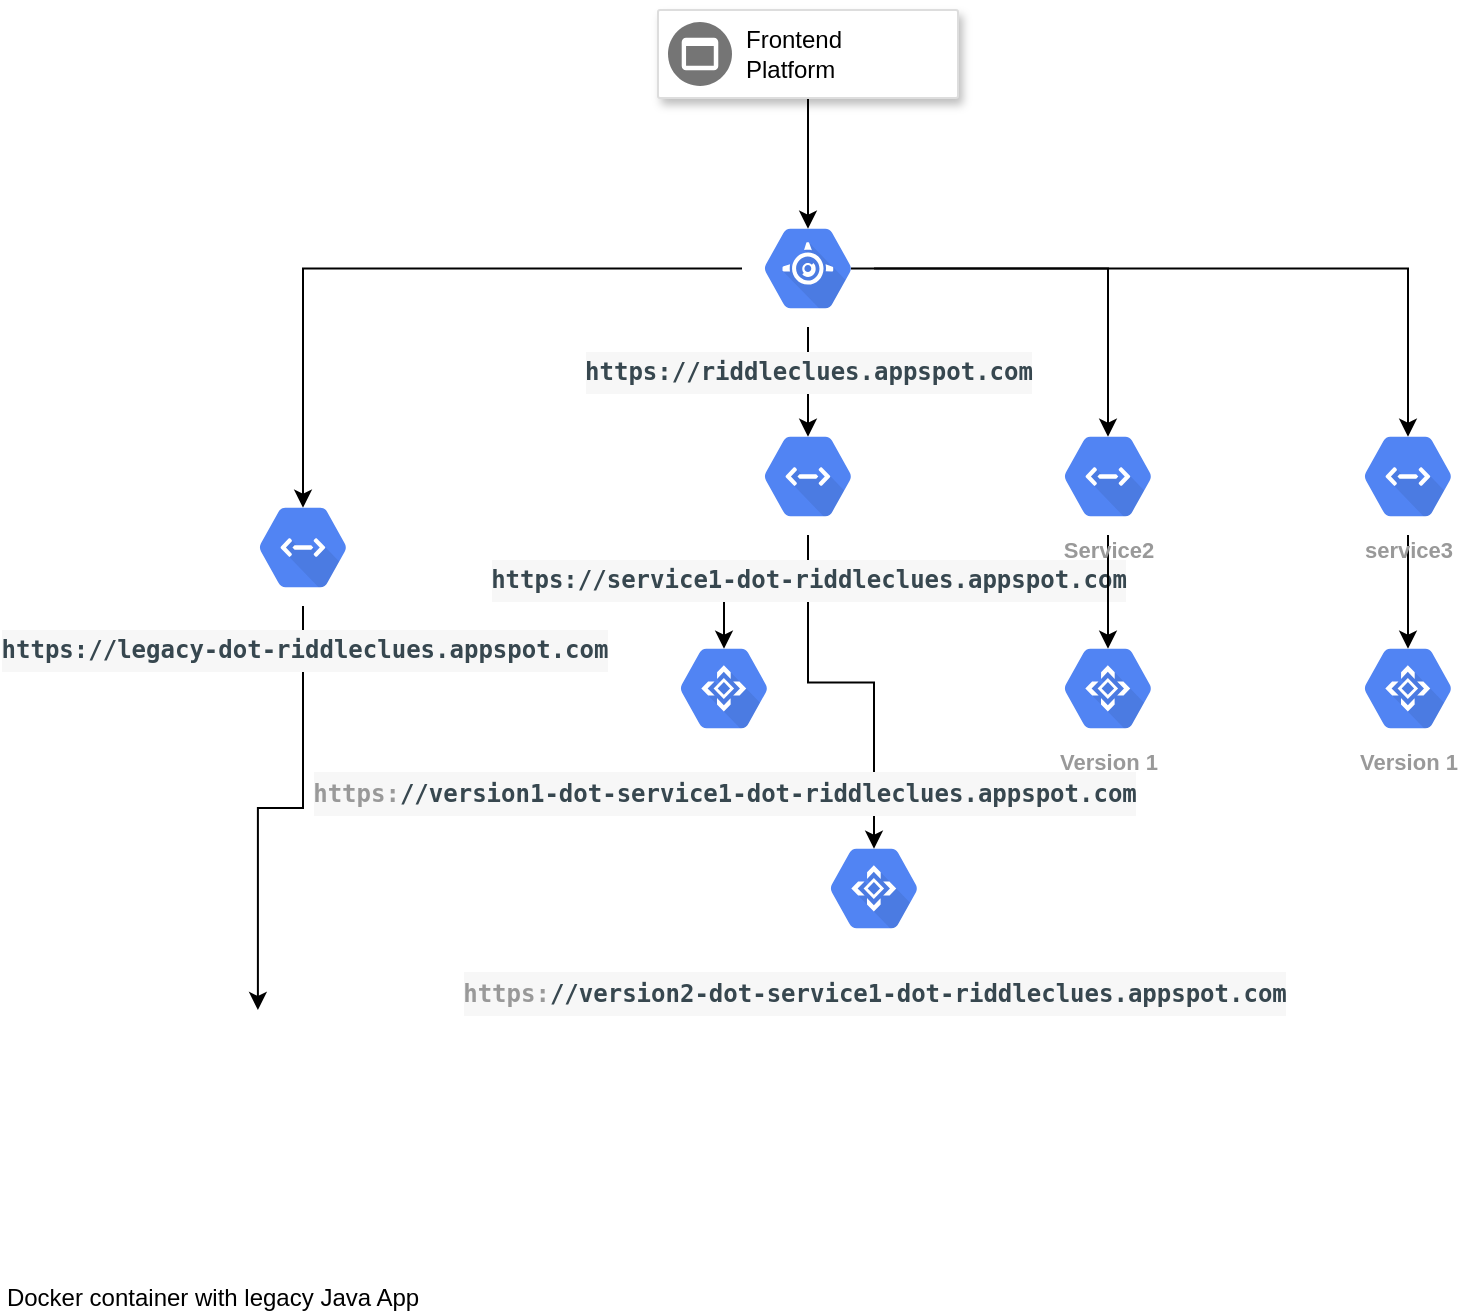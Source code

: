 <mxfile version="12.1.9" type="github" pages="1"><diagram id="JTtrVGp-QAp6LMzi9uD0" name="Page-1"><mxGraphModel dx="2928" dy="1059" grid="1" gridSize="10" guides="1" tooltips="1" connect="1" arrows="1" fold="1" page="1" pageScale="1" pageWidth="827" pageHeight="1169" math="0" shadow="0"><root><mxCell id="0"/><mxCell id="1" parent="0"/><mxCell id="okmK4LSo79fbY8UzBxnW-20" style="edgeStyle=orthogonalEdgeStyle;rounded=0;orthogonalLoop=1;jettySize=auto;html=1;entryX=0.5;entryY=0.16;entryDx=0;entryDy=0;entryPerimeter=0;" edge="1" parent="1" source="okmK4LSo79fbY8UzBxnW-1" target="okmK4LSo79fbY8UzBxnW-6"><mxGeometry relative="1" as="geometry"/></mxCell><mxCell id="okmK4LSo79fbY8UzBxnW-22" style="edgeStyle=orthogonalEdgeStyle;rounded=0;orthogonalLoop=1;jettySize=auto;html=1;exitX=0.825;exitY=0.5;exitDx=0;exitDy=0;exitPerimeter=0;entryX=0.5;entryY=0.16;entryDx=0;entryDy=0;entryPerimeter=0;" edge="1" parent="1" source="okmK4LSo79fbY8UzBxnW-1" target="okmK4LSo79fbY8UzBxnW-13"><mxGeometry relative="1" as="geometry"/></mxCell><mxCell id="okmK4LSo79fbY8UzBxnW-23" style="edgeStyle=orthogonalEdgeStyle;rounded=0;orthogonalLoop=1;jettySize=auto;html=1;entryX=0.5;entryY=0.16;entryDx=0;entryDy=0;entryPerimeter=0;" edge="1" parent="1" source="okmK4LSo79fbY8UzBxnW-1" target="okmK4LSo79fbY8UzBxnW-12"><mxGeometry relative="1" as="geometry"/></mxCell><mxCell id="okmK4LSo79fbY8UzBxnW-24" style="edgeStyle=orthogonalEdgeStyle;rounded=0;orthogonalLoop=1;jettySize=auto;html=1;entryX=0.5;entryY=0.16;entryDx=0;entryDy=0;entryPerimeter=0;" edge="1" parent="1" source="okmK4LSo79fbY8UzBxnW-1" target="okmK4LSo79fbY8UzBxnW-11"><mxGeometry relative="1" as="geometry"/></mxCell><mxCell id="okmK4LSo79fbY8UzBxnW-1" value="&lt;pre style=&quot;line-height: 15.0pt ; background: #f7f7f7&quot;&gt;&lt;span style=&quot;font-size: 9.0pt ; color: #37474f&quot;&gt;https://riddleclues.appspot.com&lt;/span&gt;&lt;/pre&gt;" style="html=1;fillColor=#5184F3;strokeColor=none;verticalAlign=top;labelPosition=center;verticalLabelPosition=bottom;align=center;spacingTop=-6;fontSize=11;fontStyle=1;fontColor=#999999;shape=mxgraph.gcp2.hexIcon;prIcon=app_engine" vertex="1" parent="1"><mxGeometry x="380" y="160" width="66" height="58.5" as="geometry"/></mxCell><mxCell id="okmK4LSo79fbY8UzBxnW-43" style="edgeStyle=orthogonalEdgeStyle;rounded=0;orthogonalLoop=1;jettySize=auto;html=1;" edge="1" parent="1" source="okmK4LSo79fbY8UzBxnW-6" target="okmK4LSo79fbY8UzBxnW-2"><mxGeometry relative="1" as="geometry"/></mxCell><mxCell id="okmK4LSo79fbY8UzBxnW-6" value="&lt;pre style=&quot;line-height: 15pt ; background: rgb(247 , 247 , 247)&quot;&gt;&lt;span style=&quot;font-size: 9pt ; color: rgb(55 , 71 , 79)&quot;&gt;https://legacy-dot-riddleclues.appspot.com&lt;/span&gt;&lt;/pre&gt;" style="html=1;fillColor=#5184F3;strokeColor=none;verticalAlign=top;labelPosition=center;verticalLabelPosition=bottom;align=center;spacingTop=-6;fontSize=11;fontStyle=1;fontColor=#999999;shape=mxgraph.gcp2.hexIcon;prIcon=cloud_endpoints" vertex="1" parent="1"><mxGeometry x="127.5" y="299.5" width="66" height="58.5" as="geometry"/></mxCell><mxCell id="okmK4LSo79fbY8UzBxnW-7" value="&lt;pre style=&quot;line-height: 15.0pt ; background: #f7f7f7&quot;&gt;&lt;span style=&quot;font-size: 9.0pt&quot;&gt;https:&lt;span style=&quot;color: #37474f&quot;&gt;//version2-dot-service1-dot-riddleclues.appspot.com&lt;/span&gt;&lt;/span&gt;&lt;span class=&quot;com&quot;&gt;&lt;span style=&quot;font-size: 10.5pt ; color: #d81b60&quot;&gt;&lt;/span&gt;&lt;/span&gt;&lt;/pre&gt;" style="html=1;fillColor=#5184F3;strokeColor=none;verticalAlign=top;labelPosition=center;verticalLabelPosition=bottom;align=center;spacingTop=-6;fontSize=11;fontStyle=1;fontColor=#999999;shape=mxgraph.gcp2.hexIcon;prIcon=cloud_apis" vertex="1" parent="1"><mxGeometry x="413" y="470" width="66" height="58.5" as="geometry"/></mxCell><mxCell id="okmK4LSo79fbY8UzBxnW-40" style="edgeStyle=orthogonalEdgeStyle;rounded=0;orthogonalLoop=1;jettySize=auto;html=1;entryX=0.5;entryY=0.16;entryDx=0;entryDy=0;entryPerimeter=0;" edge="1" parent="1" source="okmK4LSo79fbY8UzBxnW-9" target="okmK4LSo79fbY8UzBxnW-1"><mxGeometry relative="1" as="geometry"/></mxCell><mxCell id="okmK4LSo79fbY8UzBxnW-9" value="" style="strokeColor=#dddddd;fillColor=#ffffff;shadow=1;strokeWidth=1;rounded=1;absoluteArcSize=1;arcSize=2;" vertex="1" parent="1"><mxGeometry x="338" y="60" width="150" height="44" as="geometry"/></mxCell><mxCell id="okmK4LSo79fbY8UzBxnW-10" value="Frontend&lt;br&gt;Platform" style="dashed=0;connectable=0;html=1;fillColor=#757575;strokeColor=none;shape=mxgraph.gcp2.frontend_platform_services;part=1;labelPosition=right;verticalLabelPosition=middle;align=left;verticalAlign=middle;spacingLeft=5;fontColor=#000000;fontSize=12;" vertex="1" parent="okmK4LSo79fbY8UzBxnW-9"><mxGeometry y="0.5" width="32" height="32" relative="1" as="geometry"><mxPoint x="5" y="-16" as="offset"/></mxGeometry></mxCell><mxCell id="okmK4LSo79fbY8UzBxnW-29" style="edgeStyle=orthogonalEdgeStyle;rounded=0;orthogonalLoop=1;jettySize=auto;html=1;entryX=0.5;entryY=0.16;entryDx=0;entryDy=0;entryPerimeter=0;" edge="1" parent="1" source="okmK4LSo79fbY8UzBxnW-11" target="okmK4LSo79fbY8UzBxnW-26"><mxGeometry relative="1" as="geometry"/></mxCell><mxCell id="okmK4LSo79fbY8UzBxnW-30" style="edgeStyle=orthogonalEdgeStyle;rounded=0;orthogonalLoop=1;jettySize=auto;html=1;entryX=0.5;entryY=0.16;entryDx=0;entryDy=0;entryPerimeter=0;" edge="1" parent="1" source="okmK4LSo79fbY8UzBxnW-11" target="okmK4LSo79fbY8UzBxnW-7"><mxGeometry relative="1" as="geometry"/></mxCell><mxCell id="okmK4LSo79fbY8UzBxnW-11" value="&lt;pre style=&quot;line-height: 15.0pt ; background: #f7f7f7&quot;&gt;&lt;span style=&quot;font-size: 9.0pt ; color: #37474f&quot;&gt;https://service1-dot-riddleclues.appspot.com&lt;/span&gt;&lt;/pre&gt;" style="html=1;fillColor=#5184F3;strokeColor=none;verticalAlign=top;labelPosition=center;verticalLabelPosition=bottom;align=center;spacingTop=-6;fontSize=11;fontStyle=1;fontColor=#999999;shape=mxgraph.gcp2.hexIcon;prIcon=cloud_endpoints" vertex="1" parent="1"><mxGeometry x="380" y="264" width="66" height="58.5" as="geometry"/></mxCell><mxCell id="okmK4LSo79fbY8UzBxnW-38" style="edgeStyle=orthogonalEdgeStyle;rounded=0;orthogonalLoop=1;jettySize=auto;html=1;entryX=0.5;entryY=0.16;entryDx=0;entryDy=0;entryPerimeter=0;" edge="1" parent="1" source="okmK4LSo79fbY8UzBxnW-12" target="okmK4LSo79fbY8UzBxnW-35"><mxGeometry relative="1" as="geometry"/></mxCell><mxCell id="okmK4LSo79fbY8UzBxnW-12" value="Service2" style="html=1;fillColor=#5184F3;strokeColor=none;verticalAlign=top;labelPosition=center;verticalLabelPosition=bottom;align=center;spacingTop=-6;fontSize=11;fontStyle=1;fontColor=#999999;shape=mxgraph.gcp2.hexIcon;prIcon=cloud_endpoints" vertex="1" parent="1"><mxGeometry x="530" y="264" width="66" height="58.5" as="geometry"/></mxCell><mxCell id="okmK4LSo79fbY8UzBxnW-39" style="edgeStyle=orthogonalEdgeStyle;rounded=0;orthogonalLoop=1;jettySize=auto;html=1;entryX=0.5;entryY=0.16;entryDx=0;entryDy=0;entryPerimeter=0;" edge="1" parent="1" source="okmK4LSo79fbY8UzBxnW-13" target="okmK4LSo79fbY8UzBxnW-37"><mxGeometry relative="1" as="geometry"/></mxCell><mxCell id="okmK4LSo79fbY8UzBxnW-13" value="service3" style="html=1;fillColor=#5184F3;strokeColor=none;verticalAlign=top;labelPosition=center;verticalLabelPosition=bottom;align=center;spacingTop=-6;fontSize=11;fontStyle=1;fontColor=#999999;shape=mxgraph.gcp2.hexIcon;prIcon=cloud_endpoints" vertex="1" parent="1"><mxGeometry x="680" y="264" width="66" height="58.5" as="geometry"/></mxCell><mxCell id="okmK4LSo79fbY8UzBxnW-16" value="" style="group" vertex="1" connectable="0" parent="1"><mxGeometry x="193.5" y="420" width="161" height="186" as="geometry"/></mxCell><mxCell id="okmK4LSo79fbY8UzBxnW-17" value="" style="group" vertex="1" connectable="0" parent="okmK4LSo79fbY8UzBxnW-16"><mxGeometry x="-123.5" y="140" width="113" height="130" as="geometry"/></mxCell><mxCell id="okmK4LSo79fbY8UzBxnW-2" value="" style="shape=image;html=1;verticalAlign=top;verticalLabelPosition=bottom;labelBackgroundColor=#ffffff;imageAspect=0;aspect=fixed;image=https://cdn4.iconfinder.com/data/icons/social-network-round-gloss-shine/128/docker-icon_copy.png" vertex="1" parent="okmK4LSo79fbY8UzBxnW-17"><mxGeometry x="23.161" width="89.462" height="89.462" as="geometry"/></mxCell><mxCell id="okmK4LSo79fbY8UzBxnW-15" value="Docker container with legacy Java App" style="shape=image;html=1;verticalAlign=top;verticalLabelPosition=bottom;labelBackgroundColor=#ffffff;imageAspect=0;aspect=fixed;image=https://cdn1.iconfinder.com/data/icons/system-shade-circles/512/java-128.png;imageBackground=none;" vertex="1" parent="okmK4LSo79fbY8UzBxnW-17"><mxGeometry y="40.538" width="89.462" height="89.462" as="geometry"/></mxCell><mxCell id="okmK4LSo79fbY8UzBxnW-26" value="&lt;pre style=&quot;line-height: 15.0pt ; background: #f7f7f7&quot;&gt;&lt;span style=&quot;font-size: 9.0pt&quot;&gt;https:&lt;span style=&quot;color: #37474f&quot;&gt;//version1-dot-service1-dot-riddleclues.appspot.com&lt;/span&gt;&lt;/span&gt;&lt;span class=&quot;com&quot;&gt;&lt;span style=&quot;font-size: 10.5pt ; color: #d81b60&quot;&gt;&lt;/span&gt;&lt;/span&gt;&lt;/pre&gt;" style="html=1;fillColor=#5184F3;strokeColor=none;verticalAlign=top;labelPosition=center;verticalLabelPosition=bottom;align=center;spacingTop=-6;fontSize=11;fontStyle=1;fontColor=#999999;shape=mxgraph.gcp2.hexIcon;prIcon=cloud_apis" vertex="1" parent="1"><mxGeometry x="338" y="370" width="66" height="58.5" as="geometry"/></mxCell><mxCell id="okmK4LSo79fbY8UzBxnW-35" value="Version 1" style="html=1;fillColor=#5184F3;strokeColor=none;verticalAlign=top;labelPosition=center;verticalLabelPosition=bottom;align=center;spacingTop=-6;fontSize=11;fontStyle=1;fontColor=#999999;shape=mxgraph.gcp2.hexIcon;prIcon=cloud_apis" vertex="1" parent="1"><mxGeometry x="530" y="370" width="66" height="58.5" as="geometry"/></mxCell><mxCell id="okmK4LSo79fbY8UzBxnW-37" value="Version 1" style="html=1;fillColor=#5184F3;strokeColor=none;verticalAlign=top;labelPosition=center;verticalLabelPosition=bottom;align=center;spacingTop=-6;fontSize=11;fontStyle=1;fontColor=#999999;shape=mxgraph.gcp2.hexIcon;prIcon=cloud_apis" vertex="1" parent="1"><mxGeometry x="680" y="370" width="66" height="58.5" as="geometry"/></mxCell><mxCell id="okmK4LSo79fbY8UzBxnW-42" value="" style="group" vertex="1" connectable="0" parent="1"><mxGeometry x="593" y="440" width="87" height="80" as="geometry"/></mxCell><mxCell id="okmK4LSo79fbY8UzBxnW-41" value="" style="group" vertex="1" connectable="0" parent="okmK4LSo79fbY8UzBxnW-42"><mxGeometry width="87" height="80" as="geometry"/></mxCell><mxCell id="okmK4LSo79fbY8UzBxnW-4" value="" style="shape=image;html=1;verticalAlign=top;verticalLabelPosition=bottom;labelBackgroundColor=#ffffff;imageAspect=0;aspect=fixed;image=https://cdn1.iconfinder.com/data/icons/system-shade-circles/512/java-128.png" vertex="1" parent="okmK4LSo79fbY8UzBxnW-41"><mxGeometry x="29.598" y="22.472" width="57.402" height="57.402" as="geometry"/></mxCell><mxCell id="okmK4LSo79fbY8UzBxnW-3" value="" style="shape=image;html=1;verticalAlign=top;verticalLabelPosition=bottom;labelBackgroundColor=#ffffff;imageAspect=0;aspect=fixed;image=https://cdn2.iconfinder.com/data/icons/oxygen/128x128/mimetypes/application-x-python.png" vertex="1" parent="okmK4LSo79fbY8UzBxnW-41"><mxGeometry x="15" y="11.5" width="57.402" height="57.402" as="geometry"/></mxCell></root></mxGraphModel></diagram></mxfile>